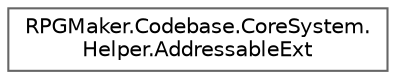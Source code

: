 digraph "クラス階層図"
{
 // LATEX_PDF_SIZE
  bgcolor="transparent";
  edge [fontname=Helvetica,fontsize=10,labelfontname=Helvetica,labelfontsize=10];
  node [fontname=Helvetica,fontsize=10,shape=box,height=0.2,width=0.4];
  rankdir="LR";
  Node0 [id="Node000000",label="RPGMaker.Codebase.CoreSystem.\lHelper.AddressableExt",height=0.2,width=0.4,color="grey40", fillcolor="white", style="filled",URL="$df/dab/class_r_p_g_maker_1_1_codebase_1_1_core_system_1_1_helper_1_1_addressable_ext.html",tooltip=" "];
}

